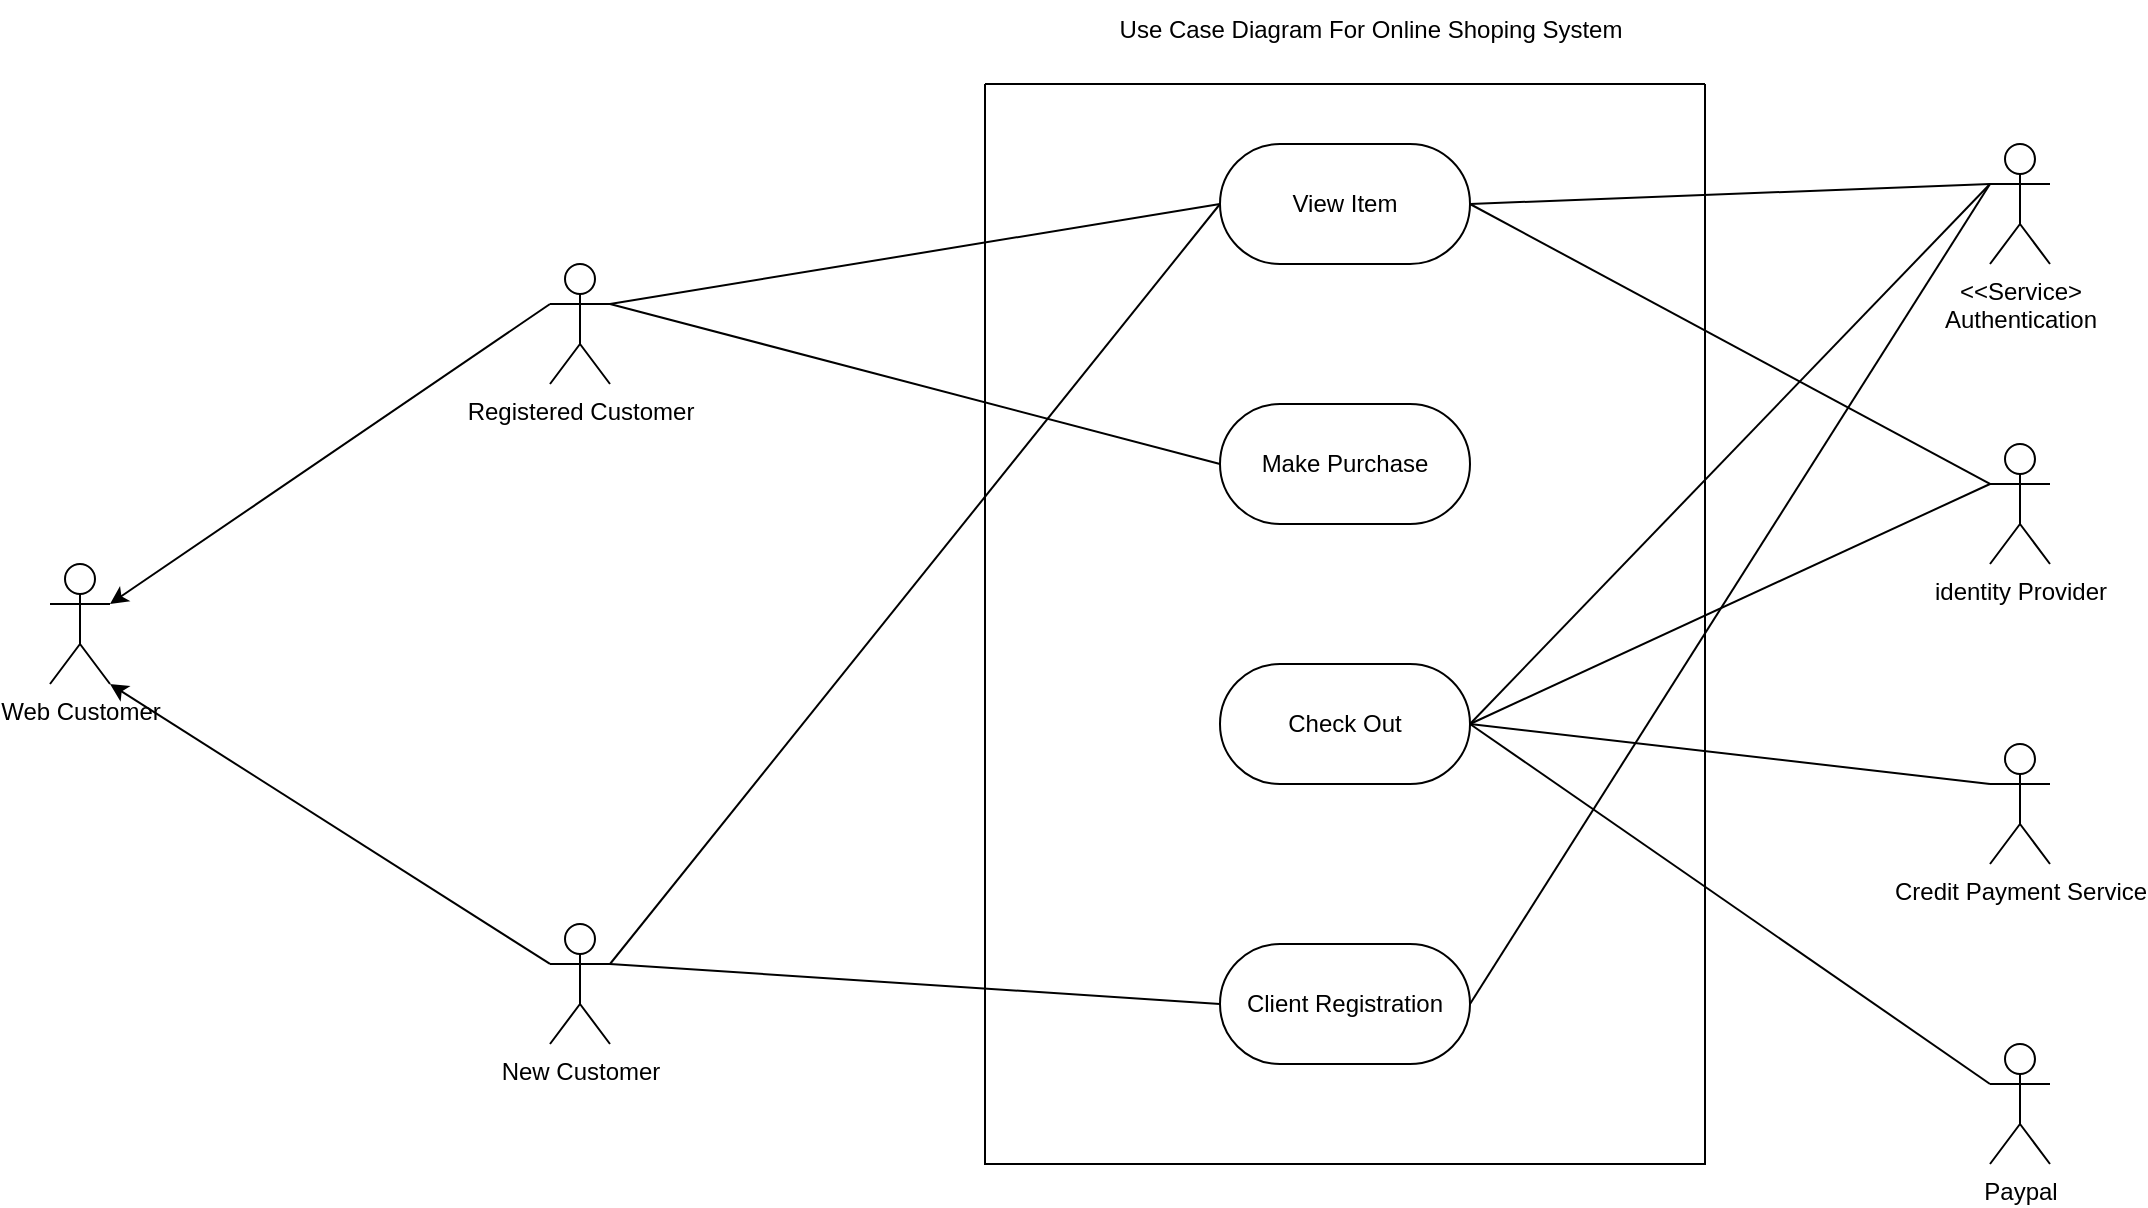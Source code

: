 <mxfile version="21.3.2" type="github">
  <diagram name="Page-1" id="DT9GZdchZ15tDR62dW9X">
    <mxGraphModel dx="2967" dy="753" grid="1" gridSize="10" guides="1" tooltips="1" connect="1" arrows="1" fold="1" page="1" pageScale="1" pageWidth="1100" pageHeight="1700" math="0" shadow="0">
      <root>
        <mxCell id="0" />
        <mxCell id="1" parent="0" />
        <mxCell id="iemVhGcbl5f4vdOUeRZH-1" value="View Item" style="rounded=1;whiteSpace=wrap;html=1;arcSize=50;" vertex="1" parent="1">
          <mxGeometry x="435" y="110" width="125" height="60" as="geometry" />
        </mxCell>
        <mxCell id="iemVhGcbl5f4vdOUeRZH-2" value="Use Case Diagram For Online Shoping System" style="text;html=1;align=center;verticalAlign=middle;resizable=0;points=[];autosize=1;strokeColor=none;fillColor=none;" vertex="1" parent="1">
          <mxGeometry x="375" y="38" width="270" height="30" as="geometry" />
        </mxCell>
        <mxCell id="iemVhGcbl5f4vdOUeRZH-3" value="Make Purchase" style="rounded=1;whiteSpace=wrap;html=1;arcSize=50;" vertex="1" parent="1">
          <mxGeometry x="435" y="240" width="125" height="60" as="geometry" />
        </mxCell>
        <mxCell id="iemVhGcbl5f4vdOUeRZH-4" value="" style="swimlane;startSize=0;" vertex="1" parent="1">
          <mxGeometry x="317.5" y="80" width="360" height="540" as="geometry" />
        </mxCell>
        <mxCell id="iemVhGcbl5f4vdOUeRZH-6" value="Check Out" style="rounded=1;whiteSpace=wrap;html=1;arcSize=50;" vertex="1" parent="iemVhGcbl5f4vdOUeRZH-4">
          <mxGeometry x="117.5" y="290" width="125" height="60" as="geometry" />
        </mxCell>
        <mxCell id="iemVhGcbl5f4vdOUeRZH-7" value="Client Registration" style="rounded=1;whiteSpace=wrap;html=1;arcSize=50;" vertex="1" parent="iemVhGcbl5f4vdOUeRZH-4">
          <mxGeometry x="117.5" y="430" width="125" height="60" as="geometry" />
        </mxCell>
        <mxCell id="iemVhGcbl5f4vdOUeRZH-9" value="Registered Customer" style="shape=umlActor;verticalLabelPosition=bottom;verticalAlign=top;html=1;outlineConnect=0;" vertex="1" parent="1">
          <mxGeometry x="100" y="170" width="30" height="60" as="geometry" />
        </mxCell>
        <mxCell id="iemVhGcbl5f4vdOUeRZH-10" value="Web Customer" style="shape=umlActor;verticalLabelPosition=bottom;verticalAlign=top;html=1;outlineConnect=0;" vertex="1" parent="1">
          <mxGeometry x="-150" y="320" width="30" height="60" as="geometry" />
        </mxCell>
        <mxCell id="iemVhGcbl5f4vdOUeRZH-11" value="New Customer" style="shape=umlActor;verticalLabelPosition=bottom;verticalAlign=top;html=1;outlineConnect=0;" vertex="1" parent="1">
          <mxGeometry x="100" y="500" width="30" height="60" as="geometry" />
        </mxCell>
        <mxCell id="iemVhGcbl5f4vdOUeRZH-12" value="&amp;lt;&amp;lt;Service&amp;gt;&lt;br&gt;Authentication" style="shape=umlActor;verticalLabelPosition=bottom;verticalAlign=top;html=1;outlineConnect=0;" vertex="1" parent="1">
          <mxGeometry x="820" y="110" width="30" height="60" as="geometry" />
        </mxCell>
        <mxCell id="iemVhGcbl5f4vdOUeRZH-13" value="identity Provider" style="shape=umlActor;verticalLabelPosition=bottom;verticalAlign=top;html=1;outlineConnect=0;" vertex="1" parent="1">
          <mxGeometry x="820" y="260" width="30" height="60" as="geometry" />
        </mxCell>
        <mxCell id="iemVhGcbl5f4vdOUeRZH-14" value="Credit Payment Service" style="shape=umlActor;verticalLabelPosition=bottom;verticalAlign=top;html=1;outlineConnect=0;" vertex="1" parent="1">
          <mxGeometry x="820" y="410" width="30" height="60" as="geometry" />
        </mxCell>
        <mxCell id="iemVhGcbl5f4vdOUeRZH-16" value="Paypal" style="shape=umlActor;verticalLabelPosition=bottom;verticalAlign=top;html=1;outlineConnect=0;" vertex="1" parent="1">
          <mxGeometry x="820" y="560" width="30" height="60" as="geometry" />
        </mxCell>
        <mxCell id="iemVhGcbl5f4vdOUeRZH-17" value="" style="endArrow=classic;html=1;rounded=0;exitX=0;exitY=0.333;exitDx=0;exitDy=0;exitPerimeter=0;entryX=1;entryY=1;entryDx=0;entryDy=0;entryPerimeter=0;" edge="1" parent="1" source="iemVhGcbl5f4vdOUeRZH-11" target="iemVhGcbl5f4vdOUeRZH-10">
          <mxGeometry width="50" height="50" relative="1" as="geometry">
            <mxPoint x="310" y="300" as="sourcePoint" />
            <mxPoint x="360" y="250" as="targetPoint" />
          </mxGeometry>
        </mxCell>
        <mxCell id="iemVhGcbl5f4vdOUeRZH-18" value="" style="endArrow=classic;html=1;rounded=0;exitX=0;exitY=0.333;exitDx=0;exitDy=0;exitPerimeter=0;entryX=1;entryY=0.333;entryDx=0;entryDy=0;entryPerimeter=0;" edge="1" parent="1" source="iemVhGcbl5f4vdOUeRZH-9" target="iemVhGcbl5f4vdOUeRZH-10">
          <mxGeometry width="50" height="50" relative="1" as="geometry">
            <mxPoint x="110" y="530" as="sourcePoint" />
            <mxPoint x="-110" y="390" as="targetPoint" />
          </mxGeometry>
        </mxCell>
        <mxCell id="iemVhGcbl5f4vdOUeRZH-19" value="" style="endArrow=none;html=1;rounded=0;entryX=0;entryY=0.5;entryDx=0;entryDy=0;exitX=1;exitY=0.333;exitDx=0;exitDy=0;exitPerimeter=0;" edge="1" parent="1" source="iemVhGcbl5f4vdOUeRZH-9" target="iemVhGcbl5f4vdOUeRZH-1">
          <mxGeometry width="50" height="50" relative="1" as="geometry">
            <mxPoint x="310" y="200" as="sourcePoint" />
            <mxPoint x="360" y="150" as="targetPoint" />
          </mxGeometry>
        </mxCell>
        <mxCell id="iemVhGcbl5f4vdOUeRZH-20" value="" style="endArrow=none;html=1;rounded=0;entryX=0;entryY=0.5;entryDx=0;entryDy=0;" edge="1" parent="1" target="iemVhGcbl5f4vdOUeRZH-3">
          <mxGeometry width="50" height="50" relative="1" as="geometry">
            <mxPoint x="130" y="190" as="sourcePoint" />
            <mxPoint x="445" y="150" as="targetPoint" />
          </mxGeometry>
        </mxCell>
        <mxCell id="iemVhGcbl5f4vdOUeRZH-23" value="" style="endArrow=none;html=1;rounded=0;entryX=0;entryY=0.5;entryDx=0;entryDy=0;" edge="1" parent="1" target="iemVhGcbl5f4vdOUeRZH-1">
          <mxGeometry width="50" height="50" relative="1" as="geometry">
            <mxPoint x="130" y="520" as="sourcePoint" />
            <mxPoint x="440" y="150" as="targetPoint" />
          </mxGeometry>
        </mxCell>
        <mxCell id="iemVhGcbl5f4vdOUeRZH-24" value="" style="endArrow=none;html=1;rounded=0;exitX=1;exitY=0.333;exitDx=0;exitDy=0;exitPerimeter=0;entryX=0;entryY=0.5;entryDx=0;entryDy=0;" edge="1" parent="1" source="iemVhGcbl5f4vdOUeRZH-11" target="iemVhGcbl5f4vdOUeRZH-7">
          <mxGeometry width="50" height="50" relative="1" as="geometry">
            <mxPoint x="140" y="530" as="sourcePoint" />
            <mxPoint x="445" y="150" as="targetPoint" />
          </mxGeometry>
        </mxCell>
        <mxCell id="iemVhGcbl5f4vdOUeRZH-25" value="" style="endArrow=none;html=1;rounded=0;entryX=0;entryY=0.333;entryDx=0;entryDy=0;exitX=1;exitY=0.5;exitDx=0;exitDy=0;entryPerimeter=0;" edge="1" parent="1" source="iemVhGcbl5f4vdOUeRZH-1" target="iemVhGcbl5f4vdOUeRZH-12">
          <mxGeometry width="50" height="50" relative="1" as="geometry">
            <mxPoint x="140" y="200" as="sourcePoint" />
            <mxPoint x="445" y="150" as="targetPoint" />
          </mxGeometry>
        </mxCell>
        <mxCell id="iemVhGcbl5f4vdOUeRZH-26" value="" style="endArrow=none;html=1;rounded=0;exitX=1;exitY=0.5;exitDx=0;exitDy=0;" edge="1" parent="1" source="iemVhGcbl5f4vdOUeRZH-7">
          <mxGeometry width="50" height="50" relative="1" as="geometry">
            <mxPoint x="560" y="270" as="sourcePoint" />
            <mxPoint x="820" y="130" as="targetPoint" />
          </mxGeometry>
        </mxCell>
        <mxCell id="iemVhGcbl5f4vdOUeRZH-29" value="" style="endArrow=none;html=1;rounded=0;exitX=1;exitY=0.5;exitDx=0;exitDy=0;" edge="1" parent="1" source="iemVhGcbl5f4vdOUeRZH-6">
          <mxGeometry width="50" height="50" relative="1" as="geometry">
            <mxPoint x="570" y="280" as="sourcePoint" />
            <mxPoint x="820" y="130" as="targetPoint" />
          </mxGeometry>
        </mxCell>
        <mxCell id="iemVhGcbl5f4vdOUeRZH-30" value="" style="endArrow=none;html=1;rounded=0;entryX=0;entryY=0.333;entryDx=0;entryDy=0;entryPerimeter=0;exitX=1;exitY=0.5;exitDx=0;exitDy=0;" edge="1" parent="1" source="iemVhGcbl5f4vdOUeRZH-1" target="iemVhGcbl5f4vdOUeRZH-13">
          <mxGeometry width="50" height="50" relative="1" as="geometry">
            <mxPoint x="360" y="380" as="sourcePoint" />
            <mxPoint x="410" y="330" as="targetPoint" />
          </mxGeometry>
        </mxCell>
        <mxCell id="iemVhGcbl5f4vdOUeRZH-31" value="" style="endArrow=none;html=1;rounded=0;exitX=1;exitY=0.5;exitDx=0;exitDy=0;" edge="1" parent="1" source="iemVhGcbl5f4vdOUeRZH-6">
          <mxGeometry width="50" height="50" relative="1" as="geometry">
            <mxPoint x="570" y="150" as="sourcePoint" />
            <mxPoint x="820" y="280" as="targetPoint" />
          </mxGeometry>
        </mxCell>
        <mxCell id="iemVhGcbl5f4vdOUeRZH-32" value="" style="endArrow=none;html=1;rounded=0;exitX=1;exitY=0.5;exitDx=0;exitDy=0;entryX=0;entryY=0.333;entryDx=0;entryDy=0;entryPerimeter=0;" edge="1" parent="1" source="iemVhGcbl5f4vdOUeRZH-6" target="iemVhGcbl5f4vdOUeRZH-14">
          <mxGeometry width="50" height="50" relative="1" as="geometry">
            <mxPoint x="570" y="410" as="sourcePoint" />
            <mxPoint x="830" y="290" as="targetPoint" />
          </mxGeometry>
        </mxCell>
        <mxCell id="iemVhGcbl5f4vdOUeRZH-33" value="" style="endArrow=none;html=1;rounded=0;exitX=1;exitY=0.5;exitDx=0;exitDy=0;entryX=0;entryY=0.333;entryDx=0;entryDy=0;entryPerimeter=0;" edge="1" parent="1" source="iemVhGcbl5f4vdOUeRZH-6" target="iemVhGcbl5f4vdOUeRZH-16">
          <mxGeometry width="50" height="50" relative="1" as="geometry">
            <mxPoint x="570" y="410" as="sourcePoint" />
            <mxPoint x="830" y="440" as="targetPoint" />
          </mxGeometry>
        </mxCell>
      </root>
    </mxGraphModel>
  </diagram>
</mxfile>
